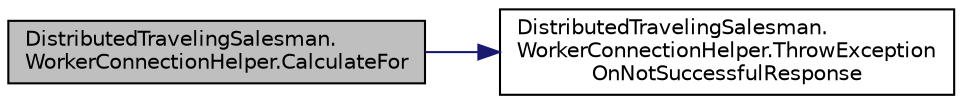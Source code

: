 digraph "DistributedTravelingSalesman.WorkerConnectionHelper.CalculateFor"
{
 // INTERACTIVE_SVG=YES
 // LATEX_PDF_SIZE
  edge [fontname="Helvetica",fontsize="10",labelfontname="Helvetica",labelfontsize="10"];
  node [fontname="Helvetica",fontsize="10",shape=record];
  rankdir="LR";
  Node1 [label="DistributedTravelingSalesman.\lWorkerConnectionHelper.CalculateFor",height=0.2,width=0.4,color="black", fillcolor="grey75", style="filled", fontcolor="black",tooltip=" "];
  Node1 -> Node2 [color="midnightblue",fontsize="10",style="solid",fontname="Helvetica"];
  Node2 [label="DistributedTravelingSalesman.\lWorkerConnectionHelper.ThrowException\lOnNotSuccessfulResponse",height=0.2,width=0.4,color="black", fillcolor="white", style="filled",URL="$class_distributed_traveling_salesman_1_1_worker_connection_helper.html#a5e008eea5697dd5731c6fcdb495fb0f3",tooltip=" "];
}
